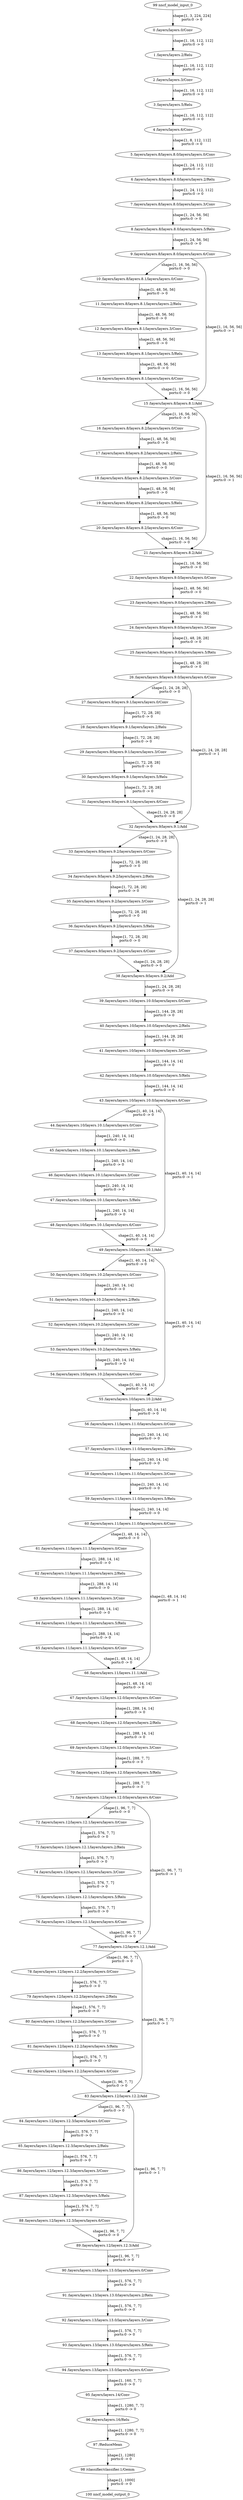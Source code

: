 strict digraph  {
"0 /layers/layers.0/Conv" [id=0, type=Conv];
"1 /layers/layers.2/Relu" [id=1, type=Relu];
"2 /layers/layers.3/Conv" [id=2, type=Conv];
"3 /layers/layers.5/Relu" [id=3, type=Relu];
"4 /layers/layers.6/Conv" [id=4, type=Conv];
"5 /layers/layers.8/layers.8.0/layers/layers.0/Conv" [id=5, type=Conv];
"6 /layers/layers.8/layers.8.0/layers/layers.2/Relu" [id=6, type=Relu];
"7 /layers/layers.8/layers.8.0/layers/layers.3/Conv" [id=7, type=Conv];
"8 /layers/layers.8/layers.8.0/layers/layers.5/Relu" [id=8, type=Relu];
"9 /layers/layers.8/layers.8.0/layers/layers.6/Conv" [id=9, type=Conv];
"10 /layers/layers.8/layers.8.1/layers/layers.0/Conv" [id=10, type=Conv];
"11 /layers/layers.8/layers.8.1/layers/layers.2/Relu" [id=11, type=Relu];
"12 /layers/layers.8/layers.8.1/layers/layers.3/Conv" [id=12, type=Conv];
"13 /layers/layers.8/layers.8.1/layers/layers.5/Relu" [id=13, type=Relu];
"14 /layers/layers.8/layers.8.1/layers/layers.6/Conv" [id=14, type=Conv];
"15 /layers/layers.8/layers.8.1/Add" [id=15, type=Add];
"16 /layers/layers.8/layers.8.2/layers/layers.0/Conv" [id=16, type=Conv];
"17 /layers/layers.8/layers.8.2/layers/layers.2/Relu" [id=17, type=Relu];
"18 /layers/layers.8/layers.8.2/layers/layers.3/Conv" [id=18, type=Conv];
"19 /layers/layers.8/layers.8.2/layers/layers.5/Relu" [id=19, type=Relu];
"20 /layers/layers.8/layers.8.2/layers/layers.6/Conv" [id=20, type=Conv];
"21 /layers/layers.8/layers.8.2/Add" [id=21, type=Add];
"22 /layers/layers.9/layers.9.0/layers/layers.0/Conv" [id=22, type=Conv];
"23 /layers/layers.9/layers.9.0/layers/layers.2/Relu" [id=23, type=Relu];
"24 /layers/layers.9/layers.9.0/layers/layers.3/Conv" [id=24, type=Conv];
"25 /layers/layers.9/layers.9.0/layers/layers.5/Relu" [id=25, type=Relu];
"26 /layers/layers.9/layers.9.0/layers/layers.6/Conv" [id=26, type=Conv];
"27 /layers/layers.9/layers.9.1/layers/layers.0/Conv" [id=27, type=Conv];
"28 /layers/layers.9/layers.9.1/layers/layers.2/Relu" [id=28, type=Relu];
"29 /layers/layers.9/layers.9.1/layers/layers.3/Conv" [id=29, type=Conv];
"30 /layers/layers.9/layers.9.1/layers/layers.5/Relu" [id=30, type=Relu];
"31 /layers/layers.9/layers.9.1/layers/layers.6/Conv" [id=31, type=Conv];
"32 /layers/layers.9/layers.9.1/Add" [id=32, type=Add];
"33 /layers/layers.9/layers.9.2/layers/layers.0/Conv" [id=33, type=Conv];
"34 /layers/layers.9/layers.9.2/layers/layers.2/Relu" [id=34, type=Relu];
"35 /layers/layers.9/layers.9.2/layers/layers.3/Conv" [id=35, type=Conv];
"36 /layers/layers.9/layers.9.2/layers/layers.5/Relu" [id=36, type=Relu];
"37 /layers/layers.9/layers.9.2/layers/layers.6/Conv" [id=37, type=Conv];
"38 /layers/layers.9/layers.9.2/Add" [id=38, type=Add];
"39 /layers/layers.10/layers.10.0/layers/layers.0/Conv" [id=39, type=Conv];
"40 /layers/layers.10/layers.10.0/layers/layers.2/Relu" [id=40, type=Relu];
"41 /layers/layers.10/layers.10.0/layers/layers.3/Conv" [id=41, type=Conv];
"42 /layers/layers.10/layers.10.0/layers/layers.5/Relu" [id=42, type=Relu];
"43 /layers/layers.10/layers.10.0/layers/layers.6/Conv" [id=43, type=Conv];
"44 /layers/layers.10/layers.10.1/layers/layers.0/Conv" [id=44, type=Conv];
"45 /layers/layers.10/layers.10.1/layers/layers.2/Relu" [id=45, type=Relu];
"46 /layers/layers.10/layers.10.1/layers/layers.3/Conv" [id=46, type=Conv];
"47 /layers/layers.10/layers.10.1/layers/layers.5/Relu" [id=47, type=Relu];
"48 /layers/layers.10/layers.10.1/layers/layers.6/Conv" [id=48, type=Conv];
"49 /layers/layers.10/layers.10.1/Add" [id=49, type=Add];
"50 /layers/layers.10/layers.10.2/layers/layers.0/Conv" [id=50, type=Conv];
"51 /layers/layers.10/layers.10.2/layers/layers.2/Relu" [id=51, type=Relu];
"52 /layers/layers.10/layers.10.2/layers/layers.3/Conv" [id=52, type=Conv];
"53 /layers/layers.10/layers.10.2/layers/layers.5/Relu" [id=53, type=Relu];
"54 /layers/layers.10/layers.10.2/layers/layers.6/Conv" [id=54, type=Conv];
"55 /layers/layers.10/layers.10.2/Add" [id=55, type=Add];
"56 /layers/layers.11/layers.11.0/layers/layers.0/Conv" [id=56, type=Conv];
"57 /layers/layers.11/layers.11.0/layers/layers.2/Relu" [id=57, type=Relu];
"58 /layers/layers.11/layers.11.0/layers/layers.3/Conv" [id=58, type=Conv];
"59 /layers/layers.11/layers.11.0/layers/layers.5/Relu" [id=59, type=Relu];
"60 /layers/layers.11/layers.11.0/layers/layers.6/Conv" [id=60, type=Conv];
"61 /layers/layers.11/layers.11.1/layers/layers.0/Conv" [id=61, type=Conv];
"62 /layers/layers.11/layers.11.1/layers/layers.2/Relu" [id=62, type=Relu];
"63 /layers/layers.11/layers.11.1/layers/layers.3/Conv" [id=63, type=Conv];
"64 /layers/layers.11/layers.11.1/layers/layers.5/Relu" [id=64, type=Relu];
"65 /layers/layers.11/layers.11.1/layers/layers.6/Conv" [id=65, type=Conv];
"66 /layers/layers.11/layers.11.1/Add" [id=66, type=Add];
"67 /layers/layers.12/layers.12.0/layers/layers.0/Conv" [id=67, type=Conv];
"68 /layers/layers.12/layers.12.0/layers/layers.2/Relu" [id=68, type=Relu];
"69 /layers/layers.12/layers.12.0/layers/layers.3/Conv" [id=69, type=Conv];
"70 /layers/layers.12/layers.12.0/layers/layers.5/Relu" [id=70, type=Relu];
"71 /layers/layers.12/layers.12.0/layers/layers.6/Conv" [id=71, type=Conv];
"72 /layers/layers.12/layers.12.1/layers/layers.0/Conv" [id=72, type=Conv];
"73 /layers/layers.12/layers.12.1/layers/layers.2/Relu" [id=73, type=Relu];
"74 /layers/layers.12/layers.12.1/layers/layers.3/Conv" [id=74, type=Conv];
"75 /layers/layers.12/layers.12.1/layers/layers.5/Relu" [id=75, type=Relu];
"76 /layers/layers.12/layers.12.1/layers/layers.6/Conv" [id=76, type=Conv];
"77 /layers/layers.12/layers.12.1/Add" [id=77, type=Add];
"78 /layers/layers.12/layers.12.2/layers/layers.0/Conv" [id=78, type=Conv];
"79 /layers/layers.12/layers.12.2/layers/layers.2/Relu" [id=79, type=Relu];
"80 /layers/layers.12/layers.12.2/layers/layers.3/Conv" [id=80, type=Conv];
"81 /layers/layers.12/layers.12.2/layers/layers.5/Relu" [id=81, type=Relu];
"82 /layers/layers.12/layers.12.2/layers/layers.6/Conv" [id=82, type=Conv];
"83 /layers/layers.12/layers.12.2/Add" [id=83, type=Add];
"84 /layers/layers.12/layers.12.3/layers/layers.0/Conv" [id=84, type=Conv];
"85 /layers/layers.12/layers.12.3/layers/layers.2/Relu" [id=85, type=Relu];
"86 /layers/layers.12/layers.12.3/layers/layers.3/Conv" [id=86, type=Conv];
"87 /layers/layers.12/layers.12.3/layers/layers.5/Relu" [id=87, type=Relu];
"88 /layers/layers.12/layers.12.3/layers/layers.6/Conv" [id=88, type=Conv];
"89 /layers/layers.12/layers.12.3/Add" [id=89, type=Add];
"90 /layers/layers.13/layers.13.0/layers/layers.0/Conv" [id=90, type=Conv];
"91 /layers/layers.13/layers.13.0/layers/layers.2/Relu" [id=91, type=Relu];
"92 /layers/layers.13/layers.13.0/layers/layers.3/Conv" [id=92, type=Conv];
"93 /layers/layers.13/layers.13.0/layers/layers.5/Relu" [id=93, type=Relu];
"94 /layers/layers.13/layers.13.0/layers/layers.6/Conv" [id=94, type=Conv];
"95 /layers/layers.14/Conv" [id=95, type=Conv];
"96 /layers/layers.16/Relu" [id=96, type=Relu];
"97 /ReduceMean" [id=97, type=ReduceMean];
"98 /classifier/classifier.1/Gemm" [id=98, type=Gemm];
"99 nncf_model_input_0" [id=99, type=nncf_model_input];
"100 nncf_model_output_0" [id=100, type=nncf_model_output];
"0 /layers/layers.0/Conv" -> "1 /layers/layers.2/Relu"  [label="shape:[1, 16, 112, 112]\nports:0 -> 0", style=solid];
"1 /layers/layers.2/Relu" -> "2 /layers/layers.3/Conv"  [label="shape:[1, 16, 112, 112]\nports:0 -> 0", style=solid];
"2 /layers/layers.3/Conv" -> "3 /layers/layers.5/Relu"  [label="shape:[1, 16, 112, 112]\nports:0 -> 0", style=solid];
"3 /layers/layers.5/Relu" -> "4 /layers/layers.6/Conv"  [label="shape:[1, 16, 112, 112]\nports:0 -> 0", style=solid];
"4 /layers/layers.6/Conv" -> "5 /layers/layers.8/layers.8.0/layers/layers.0/Conv"  [label="shape:[1, 8, 112, 112]\nports:0 -> 0", style=solid];
"5 /layers/layers.8/layers.8.0/layers/layers.0/Conv" -> "6 /layers/layers.8/layers.8.0/layers/layers.2/Relu"  [label="shape:[1, 24, 112, 112]\nports:0 -> 0", style=solid];
"6 /layers/layers.8/layers.8.0/layers/layers.2/Relu" -> "7 /layers/layers.8/layers.8.0/layers/layers.3/Conv"  [label="shape:[1, 24, 112, 112]\nports:0 -> 0", style=solid];
"7 /layers/layers.8/layers.8.0/layers/layers.3/Conv" -> "8 /layers/layers.8/layers.8.0/layers/layers.5/Relu"  [label="shape:[1, 24, 56, 56]\nports:0 -> 0", style=solid];
"8 /layers/layers.8/layers.8.0/layers/layers.5/Relu" -> "9 /layers/layers.8/layers.8.0/layers/layers.6/Conv"  [label="shape:[1, 24, 56, 56]\nports:0 -> 0", style=solid];
"9 /layers/layers.8/layers.8.0/layers/layers.6/Conv" -> "10 /layers/layers.8/layers.8.1/layers/layers.0/Conv"  [label="shape:[1, 16, 56, 56]\nports:0 -> 0", style=solid];
"9 /layers/layers.8/layers.8.0/layers/layers.6/Conv" -> "15 /layers/layers.8/layers.8.1/Add"  [label="shape:[1, 16, 56, 56]\nports:0 -> 1", style=solid];
"10 /layers/layers.8/layers.8.1/layers/layers.0/Conv" -> "11 /layers/layers.8/layers.8.1/layers/layers.2/Relu"  [label="shape:[1, 48, 56, 56]\nports:0 -> 0", style=solid];
"11 /layers/layers.8/layers.8.1/layers/layers.2/Relu" -> "12 /layers/layers.8/layers.8.1/layers/layers.3/Conv"  [label="shape:[1, 48, 56, 56]\nports:0 -> 0", style=solid];
"12 /layers/layers.8/layers.8.1/layers/layers.3/Conv" -> "13 /layers/layers.8/layers.8.1/layers/layers.5/Relu"  [label="shape:[1, 48, 56, 56]\nports:0 -> 0", style=solid];
"13 /layers/layers.8/layers.8.1/layers/layers.5/Relu" -> "14 /layers/layers.8/layers.8.1/layers/layers.6/Conv"  [label="shape:[1, 48, 56, 56]\nports:0 -> 0", style=solid];
"14 /layers/layers.8/layers.8.1/layers/layers.6/Conv" -> "15 /layers/layers.8/layers.8.1/Add"  [label="shape:[1, 16, 56, 56]\nports:0 -> 0", style=solid];
"15 /layers/layers.8/layers.8.1/Add" -> "16 /layers/layers.8/layers.8.2/layers/layers.0/Conv"  [label="shape:[1, 16, 56, 56]\nports:0 -> 0", style=solid];
"15 /layers/layers.8/layers.8.1/Add" -> "21 /layers/layers.8/layers.8.2/Add"  [label="shape:[1, 16, 56, 56]\nports:0 -> 1", style=solid];
"16 /layers/layers.8/layers.8.2/layers/layers.0/Conv" -> "17 /layers/layers.8/layers.8.2/layers/layers.2/Relu"  [label="shape:[1, 48, 56, 56]\nports:0 -> 0", style=solid];
"17 /layers/layers.8/layers.8.2/layers/layers.2/Relu" -> "18 /layers/layers.8/layers.8.2/layers/layers.3/Conv"  [label="shape:[1, 48, 56, 56]\nports:0 -> 0", style=solid];
"18 /layers/layers.8/layers.8.2/layers/layers.3/Conv" -> "19 /layers/layers.8/layers.8.2/layers/layers.5/Relu"  [label="shape:[1, 48, 56, 56]\nports:0 -> 0", style=solid];
"19 /layers/layers.8/layers.8.2/layers/layers.5/Relu" -> "20 /layers/layers.8/layers.8.2/layers/layers.6/Conv"  [label="shape:[1, 48, 56, 56]\nports:0 -> 0", style=solid];
"20 /layers/layers.8/layers.8.2/layers/layers.6/Conv" -> "21 /layers/layers.8/layers.8.2/Add"  [label="shape:[1, 16, 56, 56]\nports:0 -> 0", style=solid];
"21 /layers/layers.8/layers.8.2/Add" -> "22 /layers/layers.9/layers.9.0/layers/layers.0/Conv"  [label="shape:[1, 16, 56, 56]\nports:0 -> 0", style=solid];
"22 /layers/layers.9/layers.9.0/layers/layers.0/Conv" -> "23 /layers/layers.9/layers.9.0/layers/layers.2/Relu"  [label="shape:[1, 48, 56, 56]\nports:0 -> 0", style=solid];
"23 /layers/layers.9/layers.9.0/layers/layers.2/Relu" -> "24 /layers/layers.9/layers.9.0/layers/layers.3/Conv"  [label="shape:[1, 48, 56, 56]\nports:0 -> 0", style=solid];
"24 /layers/layers.9/layers.9.0/layers/layers.3/Conv" -> "25 /layers/layers.9/layers.9.0/layers/layers.5/Relu"  [label="shape:[1, 48, 28, 28]\nports:0 -> 0", style=solid];
"25 /layers/layers.9/layers.9.0/layers/layers.5/Relu" -> "26 /layers/layers.9/layers.9.0/layers/layers.6/Conv"  [label="shape:[1, 48, 28, 28]\nports:0 -> 0", style=solid];
"26 /layers/layers.9/layers.9.0/layers/layers.6/Conv" -> "27 /layers/layers.9/layers.9.1/layers/layers.0/Conv"  [label="shape:[1, 24, 28, 28]\nports:0 -> 0", style=solid];
"26 /layers/layers.9/layers.9.0/layers/layers.6/Conv" -> "32 /layers/layers.9/layers.9.1/Add"  [label="shape:[1, 24, 28, 28]\nports:0 -> 1", style=solid];
"27 /layers/layers.9/layers.9.1/layers/layers.0/Conv" -> "28 /layers/layers.9/layers.9.1/layers/layers.2/Relu"  [label="shape:[1, 72, 28, 28]\nports:0 -> 0", style=solid];
"28 /layers/layers.9/layers.9.1/layers/layers.2/Relu" -> "29 /layers/layers.9/layers.9.1/layers/layers.3/Conv"  [label="shape:[1, 72, 28, 28]\nports:0 -> 0", style=solid];
"29 /layers/layers.9/layers.9.1/layers/layers.3/Conv" -> "30 /layers/layers.9/layers.9.1/layers/layers.5/Relu"  [label="shape:[1, 72, 28, 28]\nports:0 -> 0", style=solid];
"30 /layers/layers.9/layers.9.1/layers/layers.5/Relu" -> "31 /layers/layers.9/layers.9.1/layers/layers.6/Conv"  [label="shape:[1, 72, 28, 28]\nports:0 -> 0", style=solid];
"31 /layers/layers.9/layers.9.1/layers/layers.6/Conv" -> "32 /layers/layers.9/layers.9.1/Add"  [label="shape:[1, 24, 28, 28]\nports:0 -> 0", style=solid];
"32 /layers/layers.9/layers.9.1/Add" -> "33 /layers/layers.9/layers.9.2/layers/layers.0/Conv"  [label="shape:[1, 24, 28, 28]\nports:0 -> 0", style=solid];
"32 /layers/layers.9/layers.9.1/Add" -> "38 /layers/layers.9/layers.9.2/Add"  [label="shape:[1, 24, 28, 28]\nports:0 -> 1", style=solid];
"33 /layers/layers.9/layers.9.2/layers/layers.0/Conv" -> "34 /layers/layers.9/layers.9.2/layers/layers.2/Relu"  [label="shape:[1, 72, 28, 28]\nports:0 -> 0", style=solid];
"34 /layers/layers.9/layers.9.2/layers/layers.2/Relu" -> "35 /layers/layers.9/layers.9.2/layers/layers.3/Conv"  [label="shape:[1, 72, 28, 28]\nports:0 -> 0", style=solid];
"35 /layers/layers.9/layers.9.2/layers/layers.3/Conv" -> "36 /layers/layers.9/layers.9.2/layers/layers.5/Relu"  [label="shape:[1, 72, 28, 28]\nports:0 -> 0", style=solid];
"36 /layers/layers.9/layers.9.2/layers/layers.5/Relu" -> "37 /layers/layers.9/layers.9.2/layers/layers.6/Conv"  [label="shape:[1, 72, 28, 28]\nports:0 -> 0", style=solid];
"37 /layers/layers.9/layers.9.2/layers/layers.6/Conv" -> "38 /layers/layers.9/layers.9.2/Add"  [label="shape:[1, 24, 28, 28]\nports:0 -> 0", style=solid];
"38 /layers/layers.9/layers.9.2/Add" -> "39 /layers/layers.10/layers.10.0/layers/layers.0/Conv"  [label="shape:[1, 24, 28, 28]\nports:0 -> 0", style=solid];
"39 /layers/layers.10/layers.10.0/layers/layers.0/Conv" -> "40 /layers/layers.10/layers.10.0/layers/layers.2/Relu"  [label="shape:[1, 144, 28, 28]\nports:0 -> 0", style=solid];
"40 /layers/layers.10/layers.10.0/layers/layers.2/Relu" -> "41 /layers/layers.10/layers.10.0/layers/layers.3/Conv"  [label="shape:[1, 144, 28, 28]\nports:0 -> 0", style=solid];
"41 /layers/layers.10/layers.10.0/layers/layers.3/Conv" -> "42 /layers/layers.10/layers.10.0/layers/layers.5/Relu"  [label="shape:[1, 144, 14, 14]\nports:0 -> 0", style=solid];
"42 /layers/layers.10/layers.10.0/layers/layers.5/Relu" -> "43 /layers/layers.10/layers.10.0/layers/layers.6/Conv"  [label="shape:[1, 144, 14, 14]\nports:0 -> 0", style=solid];
"43 /layers/layers.10/layers.10.0/layers/layers.6/Conv" -> "44 /layers/layers.10/layers.10.1/layers/layers.0/Conv"  [label="shape:[1, 40, 14, 14]\nports:0 -> 0", style=solid];
"43 /layers/layers.10/layers.10.0/layers/layers.6/Conv" -> "49 /layers/layers.10/layers.10.1/Add"  [label="shape:[1, 40, 14, 14]\nports:0 -> 1", style=solid];
"44 /layers/layers.10/layers.10.1/layers/layers.0/Conv" -> "45 /layers/layers.10/layers.10.1/layers/layers.2/Relu"  [label="shape:[1, 240, 14, 14]\nports:0 -> 0", style=solid];
"45 /layers/layers.10/layers.10.1/layers/layers.2/Relu" -> "46 /layers/layers.10/layers.10.1/layers/layers.3/Conv"  [label="shape:[1, 240, 14, 14]\nports:0 -> 0", style=solid];
"46 /layers/layers.10/layers.10.1/layers/layers.3/Conv" -> "47 /layers/layers.10/layers.10.1/layers/layers.5/Relu"  [label="shape:[1, 240, 14, 14]\nports:0 -> 0", style=solid];
"47 /layers/layers.10/layers.10.1/layers/layers.5/Relu" -> "48 /layers/layers.10/layers.10.1/layers/layers.6/Conv"  [label="shape:[1, 240, 14, 14]\nports:0 -> 0", style=solid];
"48 /layers/layers.10/layers.10.1/layers/layers.6/Conv" -> "49 /layers/layers.10/layers.10.1/Add"  [label="shape:[1, 40, 14, 14]\nports:0 -> 0", style=solid];
"49 /layers/layers.10/layers.10.1/Add" -> "50 /layers/layers.10/layers.10.2/layers/layers.0/Conv"  [label="shape:[1, 40, 14, 14]\nports:0 -> 0", style=solid];
"49 /layers/layers.10/layers.10.1/Add" -> "55 /layers/layers.10/layers.10.2/Add"  [label="shape:[1, 40, 14, 14]\nports:0 -> 1", style=solid];
"50 /layers/layers.10/layers.10.2/layers/layers.0/Conv" -> "51 /layers/layers.10/layers.10.2/layers/layers.2/Relu"  [label="shape:[1, 240, 14, 14]\nports:0 -> 0", style=solid];
"51 /layers/layers.10/layers.10.2/layers/layers.2/Relu" -> "52 /layers/layers.10/layers.10.2/layers/layers.3/Conv"  [label="shape:[1, 240, 14, 14]\nports:0 -> 0", style=solid];
"52 /layers/layers.10/layers.10.2/layers/layers.3/Conv" -> "53 /layers/layers.10/layers.10.2/layers/layers.5/Relu"  [label="shape:[1, 240, 14, 14]\nports:0 -> 0", style=solid];
"53 /layers/layers.10/layers.10.2/layers/layers.5/Relu" -> "54 /layers/layers.10/layers.10.2/layers/layers.6/Conv"  [label="shape:[1, 240, 14, 14]\nports:0 -> 0", style=solid];
"54 /layers/layers.10/layers.10.2/layers/layers.6/Conv" -> "55 /layers/layers.10/layers.10.2/Add"  [label="shape:[1, 40, 14, 14]\nports:0 -> 0", style=solid];
"55 /layers/layers.10/layers.10.2/Add" -> "56 /layers/layers.11/layers.11.0/layers/layers.0/Conv"  [label="shape:[1, 40, 14, 14]\nports:0 -> 0", style=solid];
"56 /layers/layers.11/layers.11.0/layers/layers.0/Conv" -> "57 /layers/layers.11/layers.11.0/layers/layers.2/Relu"  [label="shape:[1, 240, 14, 14]\nports:0 -> 0", style=solid];
"57 /layers/layers.11/layers.11.0/layers/layers.2/Relu" -> "58 /layers/layers.11/layers.11.0/layers/layers.3/Conv"  [label="shape:[1, 240, 14, 14]\nports:0 -> 0", style=solid];
"58 /layers/layers.11/layers.11.0/layers/layers.3/Conv" -> "59 /layers/layers.11/layers.11.0/layers/layers.5/Relu"  [label="shape:[1, 240, 14, 14]\nports:0 -> 0", style=solid];
"59 /layers/layers.11/layers.11.0/layers/layers.5/Relu" -> "60 /layers/layers.11/layers.11.0/layers/layers.6/Conv"  [label="shape:[1, 240, 14, 14]\nports:0 -> 0", style=solid];
"60 /layers/layers.11/layers.11.0/layers/layers.6/Conv" -> "61 /layers/layers.11/layers.11.1/layers/layers.0/Conv"  [label="shape:[1, 48, 14, 14]\nports:0 -> 0", style=solid];
"60 /layers/layers.11/layers.11.0/layers/layers.6/Conv" -> "66 /layers/layers.11/layers.11.1/Add"  [label="shape:[1, 48, 14, 14]\nports:0 -> 1", style=solid];
"61 /layers/layers.11/layers.11.1/layers/layers.0/Conv" -> "62 /layers/layers.11/layers.11.1/layers/layers.2/Relu"  [label="shape:[1, 288, 14, 14]\nports:0 -> 0", style=solid];
"62 /layers/layers.11/layers.11.1/layers/layers.2/Relu" -> "63 /layers/layers.11/layers.11.1/layers/layers.3/Conv"  [label="shape:[1, 288, 14, 14]\nports:0 -> 0", style=solid];
"63 /layers/layers.11/layers.11.1/layers/layers.3/Conv" -> "64 /layers/layers.11/layers.11.1/layers/layers.5/Relu"  [label="shape:[1, 288, 14, 14]\nports:0 -> 0", style=solid];
"64 /layers/layers.11/layers.11.1/layers/layers.5/Relu" -> "65 /layers/layers.11/layers.11.1/layers/layers.6/Conv"  [label="shape:[1, 288, 14, 14]\nports:0 -> 0", style=solid];
"65 /layers/layers.11/layers.11.1/layers/layers.6/Conv" -> "66 /layers/layers.11/layers.11.1/Add"  [label="shape:[1, 48, 14, 14]\nports:0 -> 0", style=solid];
"66 /layers/layers.11/layers.11.1/Add" -> "67 /layers/layers.12/layers.12.0/layers/layers.0/Conv"  [label="shape:[1, 48, 14, 14]\nports:0 -> 0", style=solid];
"67 /layers/layers.12/layers.12.0/layers/layers.0/Conv" -> "68 /layers/layers.12/layers.12.0/layers/layers.2/Relu"  [label="shape:[1, 288, 14, 14]\nports:0 -> 0", style=solid];
"68 /layers/layers.12/layers.12.0/layers/layers.2/Relu" -> "69 /layers/layers.12/layers.12.0/layers/layers.3/Conv"  [label="shape:[1, 288, 14, 14]\nports:0 -> 0", style=solid];
"69 /layers/layers.12/layers.12.0/layers/layers.3/Conv" -> "70 /layers/layers.12/layers.12.0/layers/layers.5/Relu"  [label="shape:[1, 288, 7, 7]\nports:0 -> 0", style=solid];
"70 /layers/layers.12/layers.12.0/layers/layers.5/Relu" -> "71 /layers/layers.12/layers.12.0/layers/layers.6/Conv"  [label="shape:[1, 288, 7, 7]\nports:0 -> 0", style=solid];
"71 /layers/layers.12/layers.12.0/layers/layers.6/Conv" -> "72 /layers/layers.12/layers.12.1/layers/layers.0/Conv"  [label="shape:[1, 96, 7, 7]\nports:0 -> 0", style=solid];
"71 /layers/layers.12/layers.12.0/layers/layers.6/Conv" -> "77 /layers/layers.12/layers.12.1/Add"  [label="shape:[1, 96, 7, 7]\nports:0 -> 1", style=solid];
"72 /layers/layers.12/layers.12.1/layers/layers.0/Conv" -> "73 /layers/layers.12/layers.12.1/layers/layers.2/Relu"  [label="shape:[1, 576, 7, 7]\nports:0 -> 0", style=solid];
"73 /layers/layers.12/layers.12.1/layers/layers.2/Relu" -> "74 /layers/layers.12/layers.12.1/layers/layers.3/Conv"  [label="shape:[1, 576, 7, 7]\nports:0 -> 0", style=solid];
"74 /layers/layers.12/layers.12.1/layers/layers.3/Conv" -> "75 /layers/layers.12/layers.12.1/layers/layers.5/Relu"  [label="shape:[1, 576, 7, 7]\nports:0 -> 0", style=solid];
"75 /layers/layers.12/layers.12.1/layers/layers.5/Relu" -> "76 /layers/layers.12/layers.12.1/layers/layers.6/Conv"  [label="shape:[1, 576, 7, 7]\nports:0 -> 0", style=solid];
"76 /layers/layers.12/layers.12.1/layers/layers.6/Conv" -> "77 /layers/layers.12/layers.12.1/Add"  [label="shape:[1, 96, 7, 7]\nports:0 -> 0", style=solid];
"77 /layers/layers.12/layers.12.1/Add" -> "78 /layers/layers.12/layers.12.2/layers/layers.0/Conv"  [label="shape:[1, 96, 7, 7]\nports:0 -> 0", style=solid];
"77 /layers/layers.12/layers.12.1/Add" -> "83 /layers/layers.12/layers.12.2/Add"  [label="shape:[1, 96, 7, 7]\nports:0 -> 1", style=solid];
"78 /layers/layers.12/layers.12.2/layers/layers.0/Conv" -> "79 /layers/layers.12/layers.12.2/layers/layers.2/Relu"  [label="shape:[1, 576, 7, 7]\nports:0 -> 0", style=solid];
"79 /layers/layers.12/layers.12.2/layers/layers.2/Relu" -> "80 /layers/layers.12/layers.12.2/layers/layers.3/Conv"  [label="shape:[1, 576, 7, 7]\nports:0 -> 0", style=solid];
"80 /layers/layers.12/layers.12.2/layers/layers.3/Conv" -> "81 /layers/layers.12/layers.12.2/layers/layers.5/Relu"  [label="shape:[1, 576, 7, 7]\nports:0 -> 0", style=solid];
"81 /layers/layers.12/layers.12.2/layers/layers.5/Relu" -> "82 /layers/layers.12/layers.12.2/layers/layers.6/Conv"  [label="shape:[1, 576, 7, 7]\nports:0 -> 0", style=solid];
"82 /layers/layers.12/layers.12.2/layers/layers.6/Conv" -> "83 /layers/layers.12/layers.12.2/Add"  [label="shape:[1, 96, 7, 7]\nports:0 -> 0", style=solid];
"83 /layers/layers.12/layers.12.2/Add" -> "84 /layers/layers.12/layers.12.3/layers/layers.0/Conv"  [label="shape:[1, 96, 7, 7]\nports:0 -> 0", style=solid];
"83 /layers/layers.12/layers.12.2/Add" -> "89 /layers/layers.12/layers.12.3/Add"  [label="shape:[1, 96, 7, 7]\nports:0 -> 1", style=solid];
"84 /layers/layers.12/layers.12.3/layers/layers.0/Conv" -> "85 /layers/layers.12/layers.12.3/layers/layers.2/Relu"  [label="shape:[1, 576, 7, 7]\nports:0 -> 0", style=solid];
"85 /layers/layers.12/layers.12.3/layers/layers.2/Relu" -> "86 /layers/layers.12/layers.12.3/layers/layers.3/Conv"  [label="shape:[1, 576, 7, 7]\nports:0 -> 0", style=solid];
"86 /layers/layers.12/layers.12.3/layers/layers.3/Conv" -> "87 /layers/layers.12/layers.12.3/layers/layers.5/Relu"  [label="shape:[1, 576, 7, 7]\nports:0 -> 0", style=solid];
"87 /layers/layers.12/layers.12.3/layers/layers.5/Relu" -> "88 /layers/layers.12/layers.12.3/layers/layers.6/Conv"  [label="shape:[1, 576, 7, 7]\nports:0 -> 0", style=solid];
"88 /layers/layers.12/layers.12.3/layers/layers.6/Conv" -> "89 /layers/layers.12/layers.12.3/Add"  [label="shape:[1, 96, 7, 7]\nports:0 -> 0", style=solid];
"89 /layers/layers.12/layers.12.3/Add" -> "90 /layers/layers.13/layers.13.0/layers/layers.0/Conv"  [label="shape:[1, 96, 7, 7]\nports:0 -> 0", style=solid];
"90 /layers/layers.13/layers.13.0/layers/layers.0/Conv" -> "91 /layers/layers.13/layers.13.0/layers/layers.2/Relu"  [label="shape:[1, 576, 7, 7]\nports:0 -> 0", style=solid];
"91 /layers/layers.13/layers.13.0/layers/layers.2/Relu" -> "92 /layers/layers.13/layers.13.0/layers/layers.3/Conv"  [label="shape:[1, 576, 7, 7]\nports:0 -> 0", style=solid];
"92 /layers/layers.13/layers.13.0/layers/layers.3/Conv" -> "93 /layers/layers.13/layers.13.0/layers/layers.5/Relu"  [label="shape:[1, 576, 7, 7]\nports:0 -> 0", style=solid];
"93 /layers/layers.13/layers.13.0/layers/layers.5/Relu" -> "94 /layers/layers.13/layers.13.0/layers/layers.6/Conv"  [label="shape:[1, 576, 7, 7]\nports:0 -> 0", style=solid];
"94 /layers/layers.13/layers.13.0/layers/layers.6/Conv" -> "95 /layers/layers.14/Conv"  [label="shape:[1, 160, 7, 7]\nports:0 -> 0", style=solid];
"95 /layers/layers.14/Conv" -> "96 /layers/layers.16/Relu"  [label="shape:[1, 1280, 7, 7]\nports:0 -> 0", style=solid];
"96 /layers/layers.16/Relu" -> "97 /ReduceMean"  [label="shape:[1, 1280, 7, 7]\nports:0 -> 0", style=solid];
"97 /ReduceMean" -> "98 /classifier/classifier.1/Gemm"  [label="shape:[1, 1280]\nports:0 -> 0", style=solid];
"98 /classifier/classifier.1/Gemm" -> "100 nncf_model_output_0"  [label="shape:[1, 1000]\nports:0 -> 0", style=solid];
"99 nncf_model_input_0" -> "0 /layers/layers.0/Conv"  [label="shape:[1, 3, 224, 224]\nports:0 -> 0", style=solid];
}
